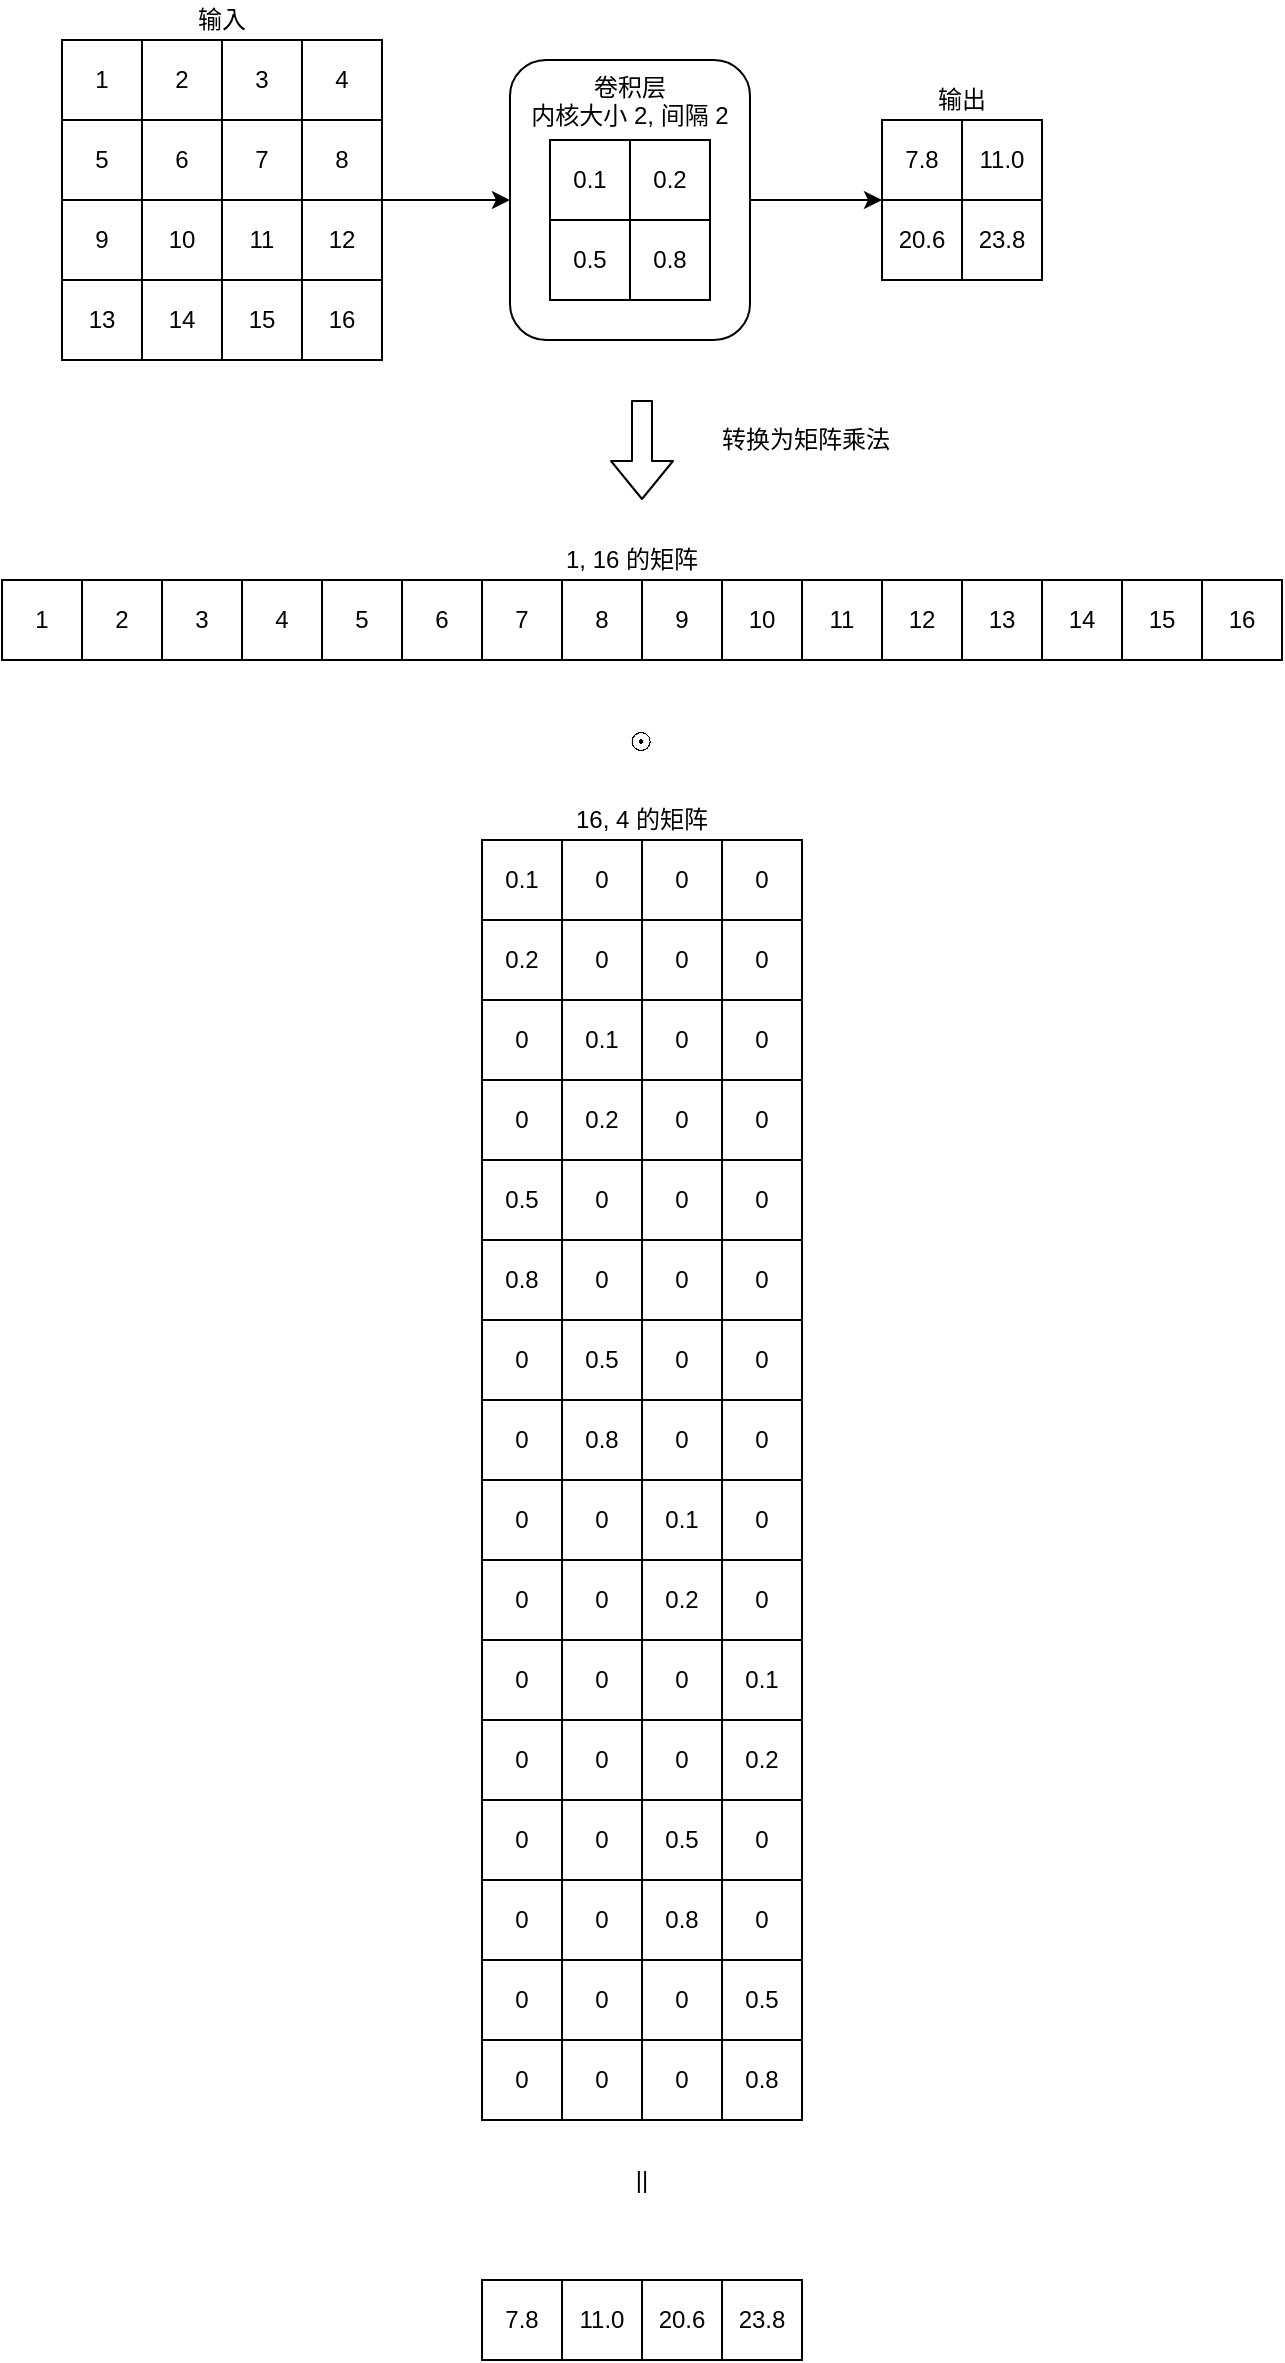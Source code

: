 <mxfile version="13.6.2" type="device"><diagram id="HQnj9V9XdjPQDwRPpwuF" name="Page-1"><mxGraphModel dx="1102" dy="783" grid="1" gridSize="10" guides="1" tooltips="1" connect="1" arrows="1" fold="1" page="1" pageScale="1" pageWidth="827" pageHeight="1169" math="1" shadow="0"><root><mxCell id="0"/><mxCell id="1" parent="0"/><mxCell id="RyX8bMEmAYFwf4FLvGtq-1" value="" style="rounded=0;whiteSpace=wrap;html=1;" parent="1" vertex="1"><mxGeometry x="70" y="120" width="160" height="160" as="geometry"/></mxCell><mxCell id="RyX8bMEmAYFwf4FLvGtq-2" value="1" style="rounded=0;whiteSpace=wrap;html=1;" parent="1" vertex="1"><mxGeometry x="70" y="120" width="40" height="40" as="geometry"/></mxCell><mxCell id="RyX8bMEmAYFwf4FLvGtq-3" value="2" style="rounded=0;whiteSpace=wrap;html=1;" parent="1" vertex="1"><mxGeometry x="110" y="120" width="40" height="40" as="geometry"/></mxCell><mxCell id="RyX8bMEmAYFwf4FLvGtq-4" value="3" style="rounded=0;whiteSpace=wrap;html=1;" parent="1" vertex="1"><mxGeometry x="150" y="120" width="40" height="40" as="geometry"/></mxCell><mxCell id="RyX8bMEmAYFwf4FLvGtq-5" value="4" style="rounded=0;whiteSpace=wrap;html=1;" parent="1" vertex="1"><mxGeometry x="190" y="120" width="40" height="40" as="geometry"/></mxCell><mxCell id="RyX8bMEmAYFwf4FLvGtq-6" value="5" style="rounded=0;whiteSpace=wrap;html=1;" parent="1" vertex="1"><mxGeometry x="70" y="160" width="40" height="40" as="geometry"/></mxCell><mxCell id="RyX8bMEmAYFwf4FLvGtq-7" value="6" style="rounded=0;whiteSpace=wrap;html=1;" parent="1" vertex="1"><mxGeometry x="110" y="160" width="40" height="40" as="geometry"/></mxCell><mxCell id="RyX8bMEmAYFwf4FLvGtq-8" value="7" style="rounded=0;whiteSpace=wrap;html=1;" parent="1" vertex="1"><mxGeometry x="150" y="160" width="40" height="40" as="geometry"/></mxCell><mxCell id="RyX8bMEmAYFwf4FLvGtq-9" value="8" style="rounded=0;whiteSpace=wrap;html=1;" parent="1" vertex="1"><mxGeometry x="190" y="160" width="40" height="40" as="geometry"/></mxCell><mxCell id="RyX8bMEmAYFwf4FLvGtq-10" value="9" style="rounded=0;whiteSpace=wrap;html=1;" parent="1" vertex="1"><mxGeometry x="70" y="200" width="40" height="40" as="geometry"/></mxCell><mxCell id="RyX8bMEmAYFwf4FLvGtq-11" value="10" style="rounded=0;whiteSpace=wrap;html=1;" parent="1" vertex="1"><mxGeometry x="110" y="200" width="40" height="40" as="geometry"/></mxCell><mxCell id="RyX8bMEmAYFwf4FLvGtq-12" value="11" style="rounded=0;whiteSpace=wrap;html=1;" parent="1" vertex="1"><mxGeometry x="150" y="200" width="40" height="40" as="geometry"/></mxCell><mxCell id="RyX8bMEmAYFwf4FLvGtq-24" style="rounded=0;orthogonalLoop=1;jettySize=auto;html=1;exitX=1;exitY=0;exitDx=0;exitDy=0;entryX=0;entryY=0.5;entryDx=0;entryDy=0;" parent="1" source="RyX8bMEmAYFwf4FLvGtq-13" target="RyX8bMEmAYFwf4FLvGtq-18" edge="1"><mxGeometry relative="1" as="geometry"/></mxCell><mxCell id="RyX8bMEmAYFwf4FLvGtq-13" value="12" style="rounded=0;whiteSpace=wrap;html=1;" parent="1" vertex="1"><mxGeometry x="190" y="200" width="40" height="40" as="geometry"/></mxCell><mxCell id="RyX8bMEmAYFwf4FLvGtq-14" value="13" style="rounded=0;whiteSpace=wrap;html=1;" parent="1" vertex="1"><mxGeometry x="70" y="240" width="40" height="40" as="geometry"/></mxCell><mxCell id="RyX8bMEmAYFwf4FLvGtq-15" value="14" style="rounded=0;whiteSpace=wrap;html=1;" parent="1" vertex="1"><mxGeometry x="110" y="240" width="40" height="40" as="geometry"/></mxCell><mxCell id="RyX8bMEmAYFwf4FLvGtq-16" value="15" style="rounded=0;whiteSpace=wrap;html=1;" parent="1" vertex="1"><mxGeometry x="150" y="240" width="40" height="40" as="geometry"/></mxCell><mxCell id="RyX8bMEmAYFwf4FLvGtq-17" value="16" style="rounded=0;whiteSpace=wrap;html=1;" parent="1" vertex="1"><mxGeometry x="190" y="240" width="40" height="40" as="geometry"/></mxCell><mxCell id="RyX8bMEmAYFwf4FLvGtq-18" value="卷积层&lt;br&gt;内核大小 2, 间隔 2" style="rounded=1;whiteSpace=wrap;html=1;verticalAlign=top;" parent="1" vertex="1"><mxGeometry x="294" y="130" width="120" height="140" as="geometry"/></mxCell><mxCell id="RyX8bMEmAYFwf4FLvGtq-20" value="0.1" style="rounded=0;whiteSpace=wrap;html=1;" parent="1" vertex="1"><mxGeometry x="314" y="170" width="40" height="40" as="geometry"/></mxCell><mxCell id="RyX8bMEmAYFwf4FLvGtq-21" value="0.2" style="rounded=0;whiteSpace=wrap;html=1;" parent="1" vertex="1"><mxGeometry x="354" y="170" width="40" height="40" as="geometry"/></mxCell><mxCell id="RyX8bMEmAYFwf4FLvGtq-22" value="0.5" style="rounded=0;whiteSpace=wrap;html=1;" parent="1" vertex="1"><mxGeometry x="314" y="210" width="40" height="40" as="geometry"/></mxCell><mxCell id="RyX8bMEmAYFwf4FLvGtq-23" value="0.8" style="rounded=0;whiteSpace=wrap;html=1;" parent="1" vertex="1"><mxGeometry x="354" y="210" width="40" height="40" as="geometry"/></mxCell><mxCell id="RyX8bMEmAYFwf4FLvGtq-25" style="rounded=0;orthogonalLoop=1;jettySize=auto;html=1;exitX=1;exitY=0.5;exitDx=0;exitDy=0;" parent="1" source="RyX8bMEmAYFwf4FLvGtq-18" edge="1"><mxGeometry relative="1" as="geometry"><mxPoint x="250" y="210" as="sourcePoint"/><mxPoint x="480" y="200" as="targetPoint"/></mxGeometry></mxCell><mxCell id="RyX8bMEmAYFwf4FLvGtq-26" value="7.8" style="rounded=0;whiteSpace=wrap;html=1;" parent="1" vertex="1"><mxGeometry x="480" y="160" width="40" height="40" as="geometry"/></mxCell><mxCell id="RyX8bMEmAYFwf4FLvGtq-27" value="11.0" style="rounded=0;whiteSpace=wrap;html=1;" parent="1" vertex="1"><mxGeometry x="520" y="160" width="40" height="40" as="geometry"/></mxCell><mxCell id="RyX8bMEmAYFwf4FLvGtq-28" value="20.6" style="rounded=0;whiteSpace=wrap;html=1;" parent="1" vertex="1"><mxGeometry x="480" y="200" width="40" height="40" as="geometry"/></mxCell><mxCell id="RyX8bMEmAYFwf4FLvGtq-29" value="23.8" style="rounded=0;whiteSpace=wrap;html=1;" parent="1" vertex="1"><mxGeometry x="520" y="200" width="40" height="40" as="geometry"/></mxCell><mxCell id="RyX8bMEmAYFwf4FLvGtq-30" value="输出" style="text;html=1;strokeColor=none;fillColor=none;align=center;verticalAlign=middle;whiteSpace=wrap;rounded=0;" parent="1" vertex="1"><mxGeometry x="490" y="140" width="60" height="20" as="geometry"/></mxCell><mxCell id="RyX8bMEmAYFwf4FLvGtq-32" value="1" style="rounded=0;whiteSpace=wrap;html=1;" parent="1" vertex="1"><mxGeometry x="40" y="390" width="40" height="40" as="geometry"/></mxCell><mxCell id="RyX8bMEmAYFwf4FLvGtq-33" value="2" style="rounded=0;whiteSpace=wrap;html=1;" parent="1" vertex="1"><mxGeometry x="80" y="390" width="40" height="40" as="geometry"/></mxCell><mxCell id="RyX8bMEmAYFwf4FLvGtq-34" value="3" style="rounded=0;whiteSpace=wrap;html=1;" parent="1" vertex="1"><mxGeometry x="120" y="390" width="40" height="40" as="geometry"/></mxCell><mxCell id="RyX8bMEmAYFwf4FLvGtq-35" value="4" style="rounded=0;whiteSpace=wrap;html=1;" parent="1" vertex="1"><mxGeometry x="160" y="390" width="40" height="40" as="geometry"/></mxCell><mxCell id="RyX8bMEmAYFwf4FLvGtq-36" value="5" style="rounded=0;whiteSpace=wrap;html=1;" parent="1" vertex="1"><mxGeometry x="200" y="390" width="40" height="40" as="geometry"/></mxCell><mxCell id="RyX8bMEmAYFwf4FLvGtq-37" value="6" style="rounded=0;whiteSpace=wrap;html=1;" parent="1" vertex="1"><mxGeometry x="240" y="390" width="40" height="40" as="geometry"/></mxCell><mxCell id="RyX8bMEmAYFwf4FLvGtq-38" value="7" style="rounded=0;whiteSpace=wrap;html=1;" parent="1" vertex="1"><mxGeometry x="280" y="390" width="40" height="40" as="geometry"/></mxCell><mxCell id="RyX8bMEmAYFwf4FLvGtq-39" value="8" style="rounded=0;whiteSpace=wrap;html=1;" parent="1" vertex="1"><mxGeometry x="320" y="390" width="40" height="40" as="geometry"/></mxCell><mxCell id="RyX8bMEmAYFwf4FLvGtq-40" value="9" style="rounded=0;whiteSpace=wrap;html=1;" parent="1" vertex="1"><mxGeometry x="360" y="390" width="40" height="40" as="geometry"/></mxCell><mxCell id="RyX8bMEmAYFwf4FLvGtq-41" value="10" style="rounded=0;whiteSpace=wrap;html=1;" parent="1" vertex="1"><mxGeometry x="400" y="390" width="40" height="40" as="geometry"/></mxCell><mxCell id="RyX8bMEmAYFwf4FLvGtq-42" value="11" style="rounded=0;whiteSpace=wrap;html=1;" parent="1" vertex="1"><mxGeometry x="440" y="390" width="40" height="40" as="geometry"/></mxCell><mxCell id="RyX8bMEmAYFwf4FLvGtq-43" value="12" style="rounded=0;whiteSpace=wrap;html=1;" parent="1" vertex="1"><mxGeometry x="480" y="390" width="40" height="40" as="geometry"/></mxCell><mxCell id="RyX8bMEmAYFwf4FLvGtq-44" value="13" style="rounded=0;whiteSpace=wrap;html=1;" parent="1" vertex="1"><mxGeometry x="520" y="390" width="40" height="40" as="geometry"/></mxCell><mxCell id="RyX8bMEmAYFwf4FLvGtq-45" value="14" style="rounded=0;whiteSpace=wrap;html=1;" parent="1" vertex="1"><mxGeometry x="560" y="390" width="40" height="40" as="geometry"/></mxCell><mxCell id="RyX8bMEmAYFwf4FLvGtq-46" value="15" style="rounded=0;whiteSpace=wrap;html=1;" parent="1" vertex="1"><mxGeometry x="600" y="390" width="40" height="40" as="geometry"/></mxCell><mxCell id="RyX8bMEmAYFwf4FLvGtq-47" value="16" style="rounded=0;whiteSpace=wrap;html=1;" parent="1" vertex="1"><mxGeometry x="640" y="390" width="40" height="40" as="geometry"/></mxCell><mxCell id="RyX8bMEmAYFwf4FLvGtq-49" value="" style="shape=flexArrow;endArrow=classic;html=1;" parent="1" edge="1"><mxGeometry width="50" height="50" relative="1" as="geometry"><mxPoint x="360" y="300" as="sourcePoint"/><mxPoint x="360" y="350" as="targetPoint"/></mxGeometry></mxCell><mxCell id="RyX8bMEmAYFwf4FLvGtq-51" value="0.1" style="rounded=0;whiteSpace=wrap;html=1;" parent="1" vertex="1"><mxGeometry x="280" y="520" width="40" height="40" as="geometry"/></mxCell><mxCell id="RyX8bMEmAYFwf4FLvGtq-52" value="0" style="rounded=0;whiteSpace=wrap;html=1;" parent="1" vertex="1"><mxGeometry x="400" y="520" width="40" height="40" as="geometry"/></mxCell><mxCell id="RyX8bMEmAYFwf4FLvGtq-53" value="0" style="rounded=0;whiteSpace=wrap;html=1;" parent="1" vertex="1"><mxGeometry x="320" y="520" width="40" height="40" as="geometry"/></mxCell><mxCell id="RyX8bMEmAYFwf4FLvGtq-54" value="0" style="rounded=0;whiteSpace=wrap;html=1;" parent="1" vertex="1"><mxGeometry x="360" y="520" width="40" height="40" as="geometry"/></mxCell><mxCell id="RyX8bMEmAYFwf4FLvGtq-56" value="`odot`" style="text;html=1;strokeColor=none;fillColor=none;align=center;verticalAlign=middle;whiteSpace=wrap;rounded=0;" parent="1" vertex="1"><mxGeometry x="330" y="450" width="60" height="40" as="geometry"/></mxCell><mxCell id="RyX8bMEmAYFwf4FLvGtq-57" value="1, 16 的矩阵" style="text;html=1;strokeColor=none;fillColor=none;align=center;verticalAlign=middle;whiteSpace=wrap;rounded=0;" parent="1" vertex="1"><mxGeometry x="320" y="370" width="70" height="20" as="geometry"/></mxCell><mxCell id="RyX8bMEmAYFwf4FLvGtq-58" value="0.2" style="rounded=0;whiteSpace=wrap;html=1;" parent="1" vertex="1"><mxGeometry x="280" y="560" width="40" height="40" as="geometry"/></mxCell><mxCell id="RyX8bMEmAYFwf4FLvGtq-62" style="edgeStyle=none;rounded=0;orthogonalLoop=1;jettySize=auto;html=1;exitX=0;exitY=0.5;exitDx=0;exitDy=0;entryX=0.75;entryY=0.5;entryDx=0;entryDy=0;entryPerimeter=0;" parent="1" source="RyX8bMEmAYFwf4FLvGtq-59" target="RyX8bMEmAYFwf4FLvGtq-61" edge="1"><mxGeometry relative="1" as="geometry"/></mxCell><mxCell id="RyX8bMEmAYFwf4FLvGtq-59" value="0" style="rounded=0;whiteSpace=wrap;html=1;" parent="1" vertex="1"><mxGeometry x="400" y="560" width="40" height="40" as="geometry"/></mxCell><mxCell id="RyX8bMEmAYFwf4FLvGtq-60" value="0" style="rounded=0;whiteSpace=wrap;html=1;" parent="1" vertex="1"><mxGeometry x="320" y="560" width="40" height="40" as="geometry"/></mxCell><mxCell id="RyX8bMEmAYFwf4FLvGtq-61" value="0" style="rounded=0;whiteSpace=wrap;html=1;" parent="1" vertex="1"><mxGeometry x="360" y="560" width="40" height="40" as="geometry"/></mxCell><mxCell id="RyX8bMEmAYFwf4FLvGtq-63" value="0" style="rounded=0;whiteSpace=wrap;html=1;" parent="1" vertex="1"><mxGeometry x="280" y="600" width="40" height="40" as="geometry"/></mxCell><mxCell id="RyX8bMEmAYFwf4FLvGtq-64" style="edgeStyle=none;rounded=0;orthogonalLoop=1;jettySize=auto;html=1;exitX=0;exitY=0.5;exitDx=0;exitDy=0;entryX=0.75;entryY=0.5;entryDx=0;entryDy=0;entryPerimeter=0;" parent="1" source="RyX8bMEmAYFwf4FLvGtq-65" target="RyX8bMEmAYFwf4FLvGtq-67" edge="1"><mxGeometry relative="1" as="geometry"/></mxCell><mxCell id="RyX8bMEmAYFwf4FLvGtq-65" value="0" style="rounded=0;whiteSpace=wrap;html=1;" parent="1" vertex="1"><mxGeometry x="400" y="600" width="40" height="40" as="geometry"/></mxCell><mxCell id="RyX8bMEmAYFwf4FLvGtq-66" value="0.1" style="rounded=0;whiteSpace=wrap;html=1;" parent="1" vertex="1"><mxGeometry x="320" y="600" width="40" height="40" as="geometry"/></mxCell><mxCell id="RyX8bMEmAYFwf4FLvGtq-67" value="0" style="rounded=0;whiteSpace=wrap;html=1;" parent="1" vertex="1"><mxGeometry x="360" y="600" width="40" height="40" as="geometry"/></mxCell><mxCell id="RyX8bMEmAYFwf4FLvGtq-68" value="0" style="rounded=0;whiteSpace=wrap;html=1;" parent="1" vertex="1"><mxGeometry x="280" y="640" width="40" height="40" as="geometry"/></mxCell><mxCell id="RyX8bMEmAYFwf4FLvGtq-69" style="edgeStyle=none;rounded=0;orthogonalLoop=1;jettySize=auto;html=1;exitX=0;exitY=0.5;exitDx=0;exitDy=0;entryX=0.75;entryY=0.5;entryDx=0;entryDy=0;entryPerimeter=0;" parent="1" source="RyX8bMEmAYFwf4FLvGtq-70" target="RyX8bMEmAYFwf4FLvGtq-72" edge="1"><mxGeometry relative="1" as="geometry"/></mxCell><mxCell id="RyX8bMEmAYFwf4FLvGtq-70" value="0" style="rounded=0;whiteSpace=wrap;html=1;" parent="1" vertex="1"><mxGeometry x="400" y="640" width="40" height="40" as="geometry"/></mxCell><mxCell id="RyX8bMEmAYFwf4FLvGtq-71" value="0.2" style="rounded=0;whiteSpace=wrap;html=1;" parent="1" vertex="1"><mxGeometry x="320" y="640" width="40" height="40" as="geometry"/></mxCell><mxCell id="RyX8bMEmAYFwf4FLvGtq-72" value="0" style="rounded=0;whiteSpace=wrap;html=1;" parent="1" vertex="1"><mxGeometry x="360" y="640" width="40" height="40" as="geometry"/></mxCell><mxCell id="RyX8bMEmAYFwf4FLvGtq-73" value="0.5" style="rounded=0;whiteSpace=wrap;html=1;" parent="1" vertex="1"><mxGeometry x="280" y="680" width="40" height="40" as="geometry"/></mxCell><mxCell id="RyX8bMEmAYFwf4FLvGtq-74" value="0" style="rounded=0;whiteSpace=wrap;html=1;" parent="1" vertex="1"><mxGeometry x="400" y="680" width="40" height="40" as="geometry"/></mxCell><mxCell id="RyX8bMEmAYFwf4FLvGtq-75" value="0" style="rounded=0;whiteSpace=wrap;html=1;" parent="1" vertex="1"><mxGeometry x="320" y="680" width="40" height="40" as="geometry"/></mxCell><mxCell id="RyX8bMEmAYFwf4FLvGtq-76" value="0" style="rounded=0;whiteSpace=wrap;html=1;" parent="1" vertex="1"><mxGeometry x="360" y="680" width="40" height="40" as="geometry"/></mxCell><mxCell id="RyX8bMEmAYFwf4FLvGtq-77" value="0.8" style="rounded=0;whiteSpace=wrap;html=1;" parent="1" vertex="1"><mxGeometry x="280" y="720" width="40" height="40" as="geometry"/></mxCell><mxCell id="RyX8bMEmAYFwf4FLvGtq-78" style="edgeStyle=none;rounded=0;orthogonalLoop=1;jettySize=auto;html=1;exitX=0;exitY=0.5;exitDx=0;exitDy=0;entryX=0.75;entryY=0.5;entryDx=0;entryDy=0;entryPerimeter=0;" parent="1" source="RyX8bMEmAYFwf4FLvGtq-79" target="RyX8bMEmAYFwf4FLvGtq-81" edge="1"><mxGeometry relative="1" as="geometry"/></mxCell><mxCell id="RyX8bMEmAYFwf4FLvGtq-79" value="0" style="rounded=0;whiteSpace=wrap;html=1;" parent="1" vertex="1"><mxGeometry x="400" y="720" width="40" height="40" as="geometry"/></mxCell><mxCell id="RyX8bMEmAYFwf4FLvGtq-80" value="0" style="rounded=0;whiteSpace=wrap;html=1;" parent="1" vertex="1"><mxGeometry x="320" y="720" width="40" height="40" as="geometry"/></mxCell><mxCell id="RyX8bMEmAYFwf4FLvGtq-81" value="0" style="rounded=0;whiteSpace=wrap;html=1;" parent="1" vertex="1"><mxGeometry x="360" y="720" width="40" height="40" as="geometry"/></mxCell><mxCell id="RyX8bMEmAYFwf4FLvGtq-82" value="0" style="rounded=0;whiteSpace=wrap;html=1;" parent="1" vertex="1"><mxGeometry x="280" y="760" width="40" height="40" as="geometry"/></mxCell><mxCell id="RyX8bMEmAYFwf4FLvGtq-83" style="edgeStyle=none;rounded=0;orthogonalLoop=1;jettySize=auto;html=1;exitX=0;exitY=0.5;exitDx=0;exitDy=0;entryX=0.75;entryY=0.5;entryDx=0;entryDy=0;entryPerimeter=0;" parent="1" source="RyX8bMEmAYFwf4FLvGtq-84" target="RyX8bMEmAYFwf4FLvGtq-86" edge="1"><mxGeometry relative="1" as="geometry"/></mxCell><mxCell id="RyX8bMEmAYFwf4FLvGtq-84" value="0" style="rounded=0;whiteSpace=wrap;html=1;" parent="1" vertex="1"><mxGeometry x="400" y="760" width="40" height="40" as="geometry"/></mxCell><mxCell id="RyX8bMEmAYFwf4FLvGtq-85" value="0.5" style="rounded=0;whiteSpace=wrap;html=1;" parent="1" vertex="1"><mxGeometry x="320" y="760" width="40" height="40" as="geometry"/></mxCell><mxCell id="RyX8bMEmAYFwf4FLvGtq-86" value="0" style="rounded=0;whiteSpace=wrap;html=1;" parent="1" vertex="1"><mxGeometry x="360" y="760" width="40" height="40" as="geometry"/></mxCell><mxCell id="RyX8bMEmAYFwf4FLvGtq-87" value="0" style="rounded=0;whiteSpace=wrap;html=1;" parent="1" vertex="1"><mxGeometry x="280" y="800" width="40" height="40" as="geometry"/></mxCell><mxCell id="RyX8bMEmAYFwf4FLvGtq-88" style="edgeStyle=none;rounded=0;orthogonalLoop=1;jettySize=auto;html=1;exitX=0;exitY=0.5;exitDx=0;exitDy=0;entryX=0.75;entryY=0.5;entryDx=0;entryDy=0;entryPerimeter=0;" parent="1" source="RyX8bMEmAYFwf4FLvGtq-89" target="RyX8bMEmAYFwf4FLvGtq-91" edge="1"><mxGeometry relative="1" as="geometry"/></mxCell><mxCell id="RyX8bMEmAYFwf4FLvGtq-89" value="0" style="rounded=0;whiteSpace=wrap;html=1;" parent="1" vertex="1"><mxGeometry x="400" y="800" width="40" height="40" as="geometry"/></mxCell><mxCell id="RyX8bMEmAYFwf4FLvGtq-90" value="0.8" style="rounded=0;whiteSpace=wrap;html=1;" parent="1" vertex="1"><mxGeometry x="320" y="800" width="40" height="40" as="geometry"/></mxCell><mxCell id="RyX8bMEmAYFwf4FLvGtq-91" value="0" style="rounded=0;whiteSpace=wrap;html=1;" parent="1" vertex="1"><mxGeometry x="360" y="800" width="40" height="40" as="geometry"/></mxCell><mxCell id="RyX8bMEmAYFwf4FLvGtq-92" value="0" style="rounded=0;whiteSpace=wrap;html=1;" parent="1" vertex="1"><mxGeometry x="280" y="840" width="40" height="40" as="geometry"/></mxCell><mxCell id="RyX8bMEmAYFwf4FLvGtq-93" value="0" style="rounded=0;whiteSpace=wrap;html=1;" parent="1" vertex="1"><mxGeometry x="400" y="840" width="40" height="40" as="geometry"/></mxCell><mxCell id="RyX8bMEmAYFwf4FLvGtq-94" value="0" style="rounded=0;whiteSpace=wrap;html=1;" parent="1" vertex="1"><mxGeometry x="320" y="840" width="40" height="40" as="geometry"/></mxCell><mxCell id="RyX8bMEmAYFwf4FLvGtq-95" value="0.1" style="rounded=0;whiteSpace=wrap;html=1;" parent="1" vertex="1"><mxGeometry x="360" y="840" width="40" height="40" as="geometry"/></mxCell><mxCell id="RyX8bMEmAYFwf4FLvGtq-96" value="0" style="rounded=0;whiteSpace=wrap;html=1;" parent="1" vertex="1"><mxGeometry x="280" y="880" width="40" height="40" as="geometry"/></mxCell><mxCell id="RyX8bMEmAYFwf4FLvGtq-97" style="edgeStyle=none;rounded=0;orthogonalLoop=1;jettySize=auto;html=1;exitX=0;exitY=0.5;exitDx=0;exitDy=0;entryX=0.75;entryY=0.5;entryDx=0;entryDy=0;entryPerimeter=0;" parent="1" source="RyX8bMEmAYFwf4FLvGtq-98" target="RyX8bMEmAYFwf4FLvGtq-100" edge="1"><mxGeometry relative="1" as="geometry"/></mxCell><mxCell id="RyX8bMEmAYFwf4FLvGtq-98" value="0" style="rounded=0;whiteSpace=wrap;html=1;" parent="1" vertex="1"><mxGeometry x="400" y="880" width="40" height="40" as="geometry"/></mxCell><mxCell id="RyX8bMEmAYFwf4FLvGtq-99" value="0" style="rounded=0;whiteSpace=wrap;html=1;" parent="1" vertex="1"><mxGeometry x="320" y="880" width="40" height="40" as="geometry"/></mxCell><mxCell id="RyX8bMEmAYFwf4FLvGtq-100" value="0.2" style="rounded=0;whiteSpace=wrap;html=1;" parent="1" vertex="1"><mxGeometry x="360" y="880" width="40" height="40" as="geometry"/></mxCell><mxCell id="RyX8bMEmAYFwf4FLvGtq-101" value="0" style="rounded=0;whiteSpace=wrap;html=1;" parent="1" vertex="1"><mxGeometry x="280" y="920" width="40" height="40" as="geometry"/></mxCell><mxCell id="RyX8bMEmAYFwf4FLvGtq-102" style="edgeStyle=none;rounded=0;orthogonalLoop=1;jettySize=auto;html=1;exitX=0;exitY=0.5;exitDx=0;exitDy=0;entryX=0.75;entryY=0.5;entryDx=0;entryDy=0;entryPerimeter=0;" parent="1" source="RyX8bMEmAYFwf4FLvGtq-103" target="RyX8bMEmAYFwf4FLvGtq-105" edge="1"><mxGeometry relative="1" as="geometry"/></mxCell><mxCell id="RyX8bMEmAYFwf4FLvGtq-103" value="0.1" style="rounded=0;whiteSpace=wrap;html=1;" parent="1" vertex="1"><mxGeometry x="400" y="920" width="40" height="40" as="geometry"/></mxCell><mxCell id="RyX8bMEmAYFwf4FLvGtq-104" value="0" style="rounded=0;whiteSpace=wrap;html=1;" parent="1" vertex="1"><mxGeometry x="320" y="920" width="40" height="40" as="geometry"/></mxCell><mxCell id="RyX8bMEmAYFwf4FLvGtq-105" value="0" style="rounded=0;whiteSpace=wrap;html=1;" parent="1" vertex="1"><mxGeometry x="360" y="920" width="40" height="40" as="geometry"/></mxCell><mxCell id="RyX8bMEmAYFwf4FLvGtq-106" value="0" style="rounded=0;whiteSpace=wrap;html=1;" parent="1" vertex="1"><mxGeometry x="280" y="960" width="40" height="40" as="geometry"/></mxCell><mxCell id="RyX8bMEmAYFwf4FLvGtq-107" style="edgeStyle=none;rounded=0;orthogonalLoop=1;jettySize=auto;html=1;exitX=0;exitY=0.5;exitDx=0;exitDy=0;entryX=0.75;entryY=0.5;entryDx=0;entryDy=0;entryPerimeter=0;" parent="1" source="RyX8bMEmAYFwf4FLvGtq-108" target="RyX8bMEmAYFwf4FLvGtq-110" edge="1"><mxGeometry relative="1" as="geometry"/></mxCell><mxCell id="RyX8bMEmAYFwf4FLvGtq-108" value="0.2" style="rounded=0;whiteSpace=wrap;html=1;" parent="1" vertex="1"><mxGeometry x="400" y="960" width="40" height="40" as="geometry"/></mxCell><mxCell id="RyX8bMEmAYFwf4FLvGtq-109" value="0" style="rounded=0;whiteSpace=wrap;html=1;" parent="1" vertex="1"><mxGeometry x="320" y="960" width="40" height="40" as="geometry"/></mxCell><mxCell id="RyX8bMEmAYFwf4FLvGtq-110" value="0" style="rounded=0;whiteSpace=wrap;html=1;" parent="1" vertex="1"><mxGeometry x="360" y="960" width="40" height="40" as="geometry"/></mxCell><mxCell id="RyX8bMEmAYFwf4FLvGtq-111" value="0" style="rounded=0;whiteSpace=wrap;html=1;" parent="1" vertex="1"><mxGeometry x="280" y="1000" width="40" height="40" as="geometry"/></mxCell><mxCell id="RyX8bMEmAYFwf4FLvGtq-112" value="0" style="rounded=0;whiteSpace=wrap;html=1;" parent="1" vertex="1"><mxGeometry x="400" y="1000" width="40" height="40" as="geometry"/></mxCell><mxCell id="RyX8bMEmAYFwf4FLvGtq-113" value="0" style="rounded=0;whiteSpace=wrap;html=1;" parent="1" vertex="1"><mxGeometry x="320" y="1000" width="40" height="40" as="geometry"/></mxCell><mxCell id="RyX8bMEmAYFwf4FLvGtq-114" value="0.5" style="rounded=0;whiteSpace=wrap;html=1;" parent="1" vertex="1"><mxGeometry x="360" y="1000" width="40" height="40" as="geometry"/></mxCell><mxCell id="RyX8bMEmAYFwf4FLvGtq-115" value="0" style="rounded=0;whiteSpace=wrap;html=1;" parent="1" vertex="1"><mxGeometry x="280" y="1040" width="40" height="40" as="geometry"/></mxCell><mxCell id="RyX8bMEmAYFwf4FLvGtq-116" style="edgeStyle=none;rounded=0;orthogonalLoop=1;jettySize=auto;html=1;exitX=0;exitY=0.5;exitDx=0;exitDy=0;entryX=0.75;entryY=0.5;entryDx=0;entryDy=0;entryPerimeter=0;" parent="1" source="RyX8bMEmAYFwf4FLvGtq-117" target="RyX8bMEmAYFwf4FLvGtq-119" edge="1"><mxGeometry relative="1" as="geometry"/></mxCell><mxCell id="RyX8bMEmAYFwf4FLvGtq-117" value="0" style="rounded=0;whiteSpace=wrap;html=1;" parent="1" vertex="1"><mxGeometry x="400" y="1040" width="40" height="40" as="geometry"/></mxCell><mxCell id="RyX8bMEmAYFwf4FLvGtq-118" value="0" style="rounded=0;whiteSpace=wrap;html=1;" parent="1" vertex="1"><mxGeometry x="320" y="1040" width="40" height="40" as="geometry"/></mxCell><mxCell id="RyX8bMEmAYFwf4FLvGtq-119" value="0.8" style="rounded=0;whiteSpace=wrap;html=1;" parent="1" vertex="1"><mxGeometry x="360" y="1040" width="40" height="40" as="geometry"/></mxCell><mxCell id="RyX8bMEmAYFwf4FLvGtq-120" value="0" style="rounded=0;whiteSpace=wrap;html=1;" parent="1" vertex="1"><mxGeometry x="280" y="1080" width="40" height="40" as="geometry"/></mxCell><mxCell id="RyX8bMEmAYFwf4FLvGtq-121" style="edgeStyle=none;rounded=0;orthogonalLoop=1;jettySize=auto;html=1;exitX=0;exitY=0.5;exitDx=0;exitDy=0;entryX=0.75;entryY=0.5;entryDx=0;entryDy=0;entryPerimeter=0;" parent="1" source="RyX8bMEmAYFwf4FLvGtq-122" target="RyX8bMEmAYFwf4FLvGtq-124" edge="1"><mxGeometry relative="1" as="geometry"/></mxCell><mxCell id="RyX8bMEmAYFwf4FLvGtq-122" value="0.5" style="rounded=0;whiteSpace=wrap;html=1;" parent="1" vertex="1"><mxGeometry x="400" y="1080" width="40" height="40" as="geometry"/></mxCell><mxCell id="RyX8bMEmAYFwf4FLvGtq-123" value="0" style="rounded=0;whiteSpace=wrap;html=1;" parent="1" vertex="1"><mxGeometry x="320" y="1080" width="40" height="40" as="geometry"/></mxCell><mxCell id="RyX8bMEmAYFwf4FLvGtq-124" value="0" style="rounded=0;whiteSpace=wrap;html=1;" parent="1" vertex="1"><mxGeometry x="360" y="1080" width="40" height="40" as="geometry"/></mxCell><mxCell id="RyX8bMEmAYFwf4FLvGtq-125" value="0" style="rounded=0;whiteSpace=wrap;html=1;" parent="1" vertex="1"><mxGeometry x="280" y="1120" width="40" height="40" as="geometry"/></mxCell><mxCell id="RyX8bMEmAYFwf4FLvGtq-126" style="edgeStyle=none;rounded=0;orthogonalLoop=1;jettySize=auto;html=1;exitX=0;exitY=0.5;exitDx=0;exitDy=0;entryX=0.75;entryY=0.5;entryDx=0;entryDy=0;entryPerimeter=0;" parent="1" source="RyX8bMEmAYFwf4FLvGtq-127" target="RyX8bMEmAYFwf4FLvGtq-129" edge="1"><mxGeometry relative="1" as="geometry"/></mxCell><mxCell id="RyX8bMEmAYFwf4FLvGtq-127" value="0.8" style="rounded=0;whiteSpace=wrap;html=1;" parent="1" vertex="1"><mxGeometry x="400" y="1120" width="40" height="40" as="geometry"/></mxCell><mxCell id="RyX8bMEmAYFwf4FLvGtq-128" value="0" style="rounded=0;whiteSpace=wrap;html=1;" parent="1" vertex="1"><mxGeometry x="320" y="1120" width="40" height="40" as="geometry"/></mxCell><mxCell id="RyX8bMEmAYFwf4FLvGtq-129" value="0" style="rounded=0;whiteSpace=wrap;html=1;" parent="1" vertex="1"><mxGeometry x="360" y="1120" width="40" height="40" as="geometry"/></mxCell><mxCell id="RyX8bMEmAYFwf4FLvGtq-130" value="16, 4 的矩阵" style="text;html=1;strokeColor=none;fillColor=none;align=center;verticalAlign=middle;whiteSpace=wrap;rounded=0;" parent="1" vertex="1"><mxGeometry x="325" y="500" width="70" height="20" as="geometry"/></mxCell><mxCell id="BhnL8aPy5V1DklgdIuD--1" value="输入" style="text;html=1;strokeColor=none;fillColor=none;align=center;verticalAlign=middle;whiteSpace=wrap;rounded=0;" parent="1" vertex="1"><mxGeometry x="130" y="100" width="40" height="20" as="geometry"/></mxCell><mxCell id="BhnL8aPy5V1DklgdIuD--2" value="转换为矩阵乘法" style="text;html=1;strokeColor=none;fillColor=none;align=center;verticalAlign=middle;whiteSpace=wrap;rounded=0;" parent="1" vertex="1"><mxGeometry x="394" y="310" width="96" height="20" as="geometry"/></mxCell><mxCell id="eCWqHVJefbGnGUYK0wHT-1" value="||" style="text;html=1;strokeColor=none;fillColor=none;align=center;verticalAlign=middle;whiteSpace=wrap;rounded=0;" vertex="1" parent="1"><mxGeometry x="340" y="1180" width="40" height="20" as="geometry"/></mxCell><mxCell id="eCWqHVJefbGnGUYK0wHT-2" value="7.8" style="rounded=0;whiteSpace=wrap;html=1;" vertex="1" parent="1"><mxGeometry x="280" y="1240" width="40" height="40" as="geometry"/></mxCell><mxCell id="eCWqHVJefbGnGUYK0wHT-3" value="11.0" style="rounded=0;whiteSpace=wrap;html=1;" vertex="1" parent="1"><mxGeometry x="320" y="1240" width="40" height="40" as="geometry"/></mxCell><mxCell id="eCWqHVJefbGnGUYK0wHT-4" value="20.6" style="rounded=0;whiteSpace=wrap;html=1;" vertex="1" parent="1"><mxGeometry x="360" y="1240" width="40" height="40" as="geometry"/></mxCell><mxCell id="eCWqHVJefbGnGUYK0wHT-5" value="23.8" style="rounded=0;whiteSpace=wrap;html=1;" vertex="1" parent="1"><mxGeometry x="400" y="1240" width="40" height="40" as="geometry"/></mxCell></root></mxGraphModel></diagram></mxfile>